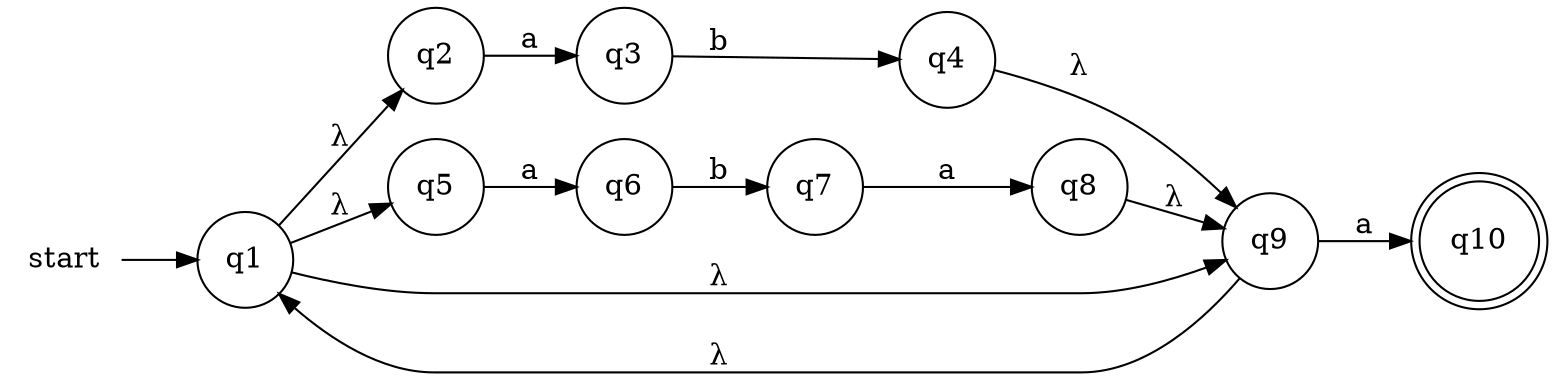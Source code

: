 digraph G{
  rankdir = LR;
  node [shape = none]; start;
  node [shape = circle]; q1 q2 q3 q4 q5 q6 q7 q8 q9;
  node [shape = doublecircle]; q10;
  start -> q1;
  q1 -> q2 [label = "λ"];
  q2 -> q3 [label = "a"];
  q3 -> q4 [label = "b"];
  q4 -> q9 [label = "λ"];
  q1 -> q5 [label = "λ"];
  q5 -> q6 [label = "a"];
  q6 -> q7 [label = "b"];
  q7 -> q8 [label = "a"];
  q8 -> q9 [label = "λ"];
  q9 -> q10 [label = "a"];
  q9 -> q1 [label = "λ"];
  q1 -> q9 [label = "λ"];
}